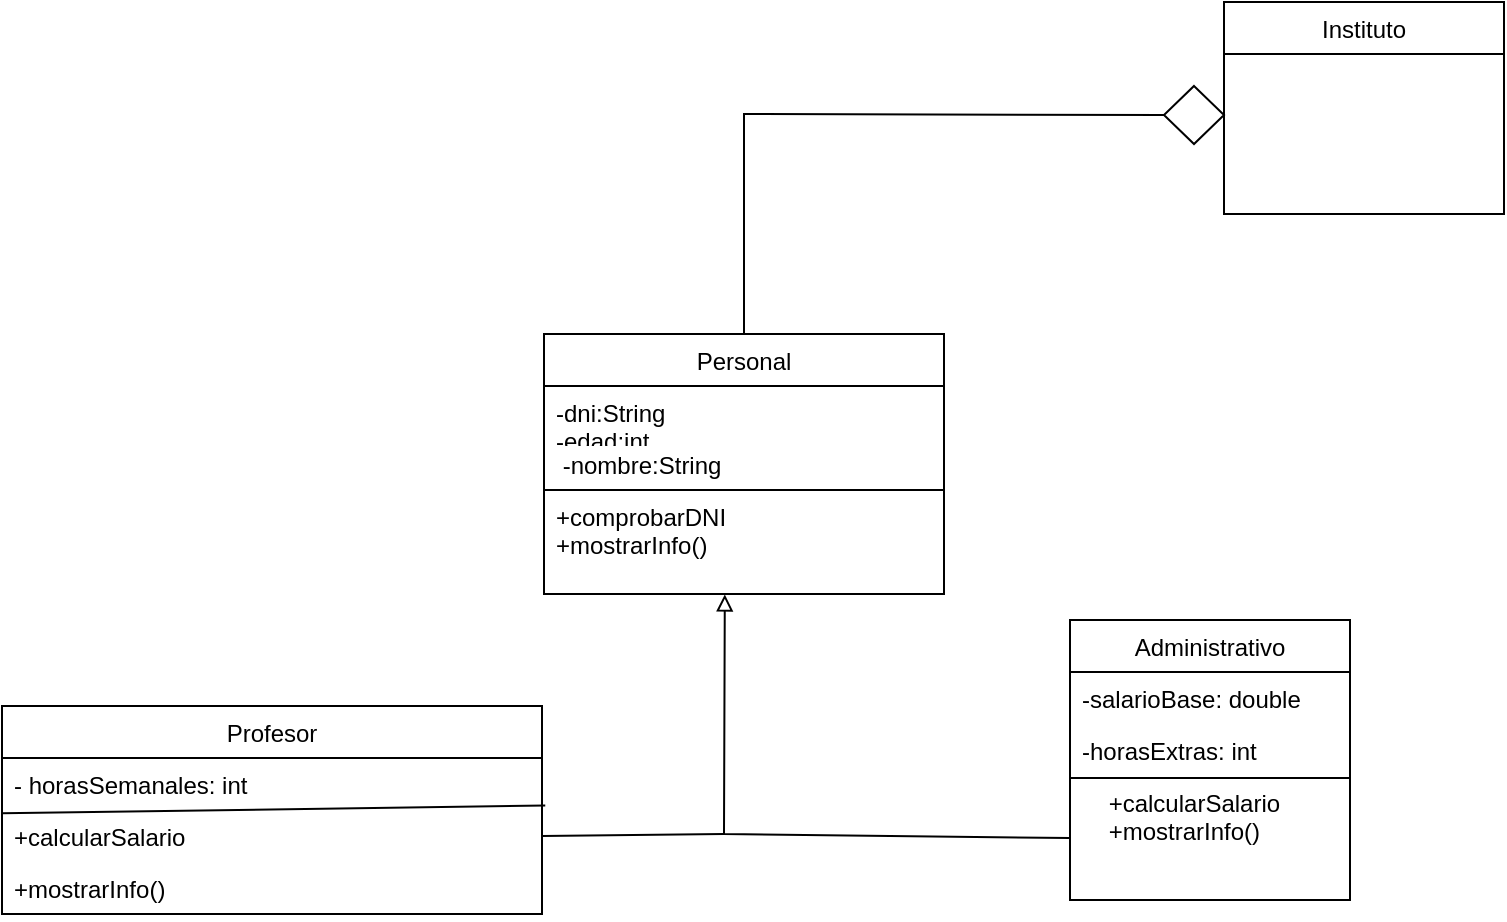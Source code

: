 <mxfile version="16.4.3" type="device"><diagram id="CSyp6j7B6hTInu0MOW4q" name="Page-1"><mxGraphModel dx="1038" dy="579" grid="1" gridSize="10" guides="1" tooltips="1" connect="1" arrows="1" fold="1" page="1" pageScale="1" pageWidth="827" pageHeight="1169" math="0" shadow="0"><root><mxCell id="0"/><mxCell id="1" parent="0"/><mxCell id="wDTNNn3-hj5MRjamyZPw-2" value="Profesor" style="swimlane;fontStyle=0;childLayout=stackLayout;horizontal=1;startSize=26;fillColor=none;horizontalStack=0;resizeParent=1;resizeParentMax=0;resizeLast=0;collapsible=1;marginBottom=0;" vertex="1" parent="1"><mxGeometry x="39" y="406" width="270" height="104" as="geometry"/></mxCell><mxCell id="wDTNNn3-hj5MRjamyZPw-3" value="- horasSemanales: int" style="text;strokeColor=none;fillColor=none;align=left;verticalAlign=top;spacingLeft=4;spacingRight=4;overflow=hidden;rotatable=0;points=[[0,0.5],[1,0.5]];portConstraint=eastwest;" vertex="1" parent="wDTNNn3-hj5MRjamyZPw-2"><mxGeometry y="26" width="270" height="26" as="geometry"/></mxCell><mxCell id="wDTNNn3-hj5MRjamyZPw-15" value="" style="endArrow=none;html=1;rounded=0;entryX=1.006;entryY=-0.085;entryDx=0;entryDy=0;entryPerimeter=0;exitX=0.017;exitY=0.977;exitDx=0;exitDy=0;exitPerimeter=0;" edge="1" parent="wDTNNn3-hj5MRjamyZPw-2" target="wDTNNn3-hj5MRjamyZPw-4"><mxGeometry width="50" height="50" relative="1" as="geometry"><mxPoint x="1.137e-13" y="53.612" as="sourcePoint"/><mxPoint x="137.62" y="52.0" as="targetPoint"/></mxGeometry></mxCell><mxCell id="wDTNNn3-hj5MRjamyZPw-4" value="+calcularSalario" style="text;strokeColor=none;fillColor=none;align=left;verticalAlign=top;spacingLeft=4;spacingRight=4;overflow=hidden;rotatable=0;points=[[0,0.5],[1,0.5]];portConstraint=eastwest;" vertex="1" parent="wDTNNn3-hj5MRjamyZPw-2"><mxGeometry y="52" width="270" height="26" as="geometry"/></mxCell><mxCell id="wDTNNn3-hj5MRjamyZPw-5" value="+mostrarInfo()" style="text;strokeColor=none;fillColor=none;align=left;verticalAlign=top;spacingLeft=4;spacingRight=4;overflow=hidden;rotatable=0;points=[[0,0.5],[1,0.5]];portConstraint=eastwest;" vertex="1" parent="wDTNNn3-hj5MRjamyZPw-2"><mxGeometry y="78" width="270" height="26" as="geometry"/></mxCell><mxCell id="wDTNNn3-hj5MRjamyZPw-6" value="Personal" style="swimlane;fontStyle=0;childLayout=stackLayout;horizontal=1;startSize=26;fillColor=none;horizontalStack=0;resizeParent=1;resizeParentMax=0;resizeLast=0;collapsible=1;marginBottom=0;" vertex="1" parent="1"><mxGeometry x="310" y="220" width="200" height="130" as="geometry"/></mxCell><mxCell id="wDTNNn3-hj5MRjamyZPw-7" value="-dni:String&#10;-edad:int" style="text;strokeColor=none;fillColor=none;align=left;verticalAlign=top;spacingLeft=4;spacingRight=4;overflow=hidden;rotatable=0;points=[[0,0.5],[1,0.5]];portConstraint=eastwest;" vertex="1" parent="wDTNNn3-hj5MRjamyZPw-6"><mxGeometry y="26" width="200" height="26" as="geometry"/></mxCell><mxCell id="wDTNNn3-hj5MRjamyZPw-8" value=" -nombre:String" style="text;strokeColor=none;fillColor=none;align=left;verticalAlign=top;spacingLeft=4;spacingRight=4;overflow=hidden;rotatable=0;points=[[0,0.5],[1,0.5]];portConstraint=eastwest;" vertex="1" parent="wDTNNn3-hj5MRjamyZPw-6"><mxGeometry y="52" width="200" height="26" as="geometry"/></mxCell><mxCell id="wDTNNn3-hj5MRjamyZPw-16" value="" style="endArrow=none;html=1;rounded=0;entryX=1;entryY=0;entryDx=0;entryDy=0;entryPerimeter=0;exitX=0.017;exitY=0.977;exitDx=0;exitDy=0;exitPerimeter=0;" edge="1" parent="wDTNNn3-hj5MRjamyZPw-6" target="wDTNNn3-hj5MRjamyZPw-9"><mxGeometry width="50" height="50" relative="1" as="geometry"><mxPoint x="1.137e-13" y="78.002" as="sourcePoint"/><mxPoint x="137.62" y="73.33" as="targetPoint"/></mxGeometry></mxCell><mxCell id="wDTNNn3-hj5MRjamyZPw-9" value="+comprobarDNI&#10;+mostrarInfo()" style="text;strokeColor=none;fillColor=none;align=left;verticalAlign=top;spacingLeft=4;spacingRight=4;overflow=hidden;rotatable=0;points=[[0,0.5],[1,0.5]];portConstraint=eastwest;" vertex="1" parent="wDTNNn3-hj5MRjamyZPw-6"><mxGeometry y="78" width="200" height="52" as="geometry"/></mxCell><mxCell id="wDTNNn3-hj5MRjamyZPw-10" value="Administrativo" style="swimlane;fontStyle=0;childLayout=stackLayout;horizontal=1;startSize=26;fillColor=none;horizontalStack=0;resizeParent=1;resizeParentMax=0;resizeLast=0;collapsible=1;marginBottom=0;" vertex="1" parent="1"><mxGeometry x="573" y="363" width="140" height="140" as="geometry"/></mxCell><mxCell id="wDTNNn3-hj5MRjamyZPw-11" value="-salarioBase: double" style="text;strokeColor=none;fillColor=none;align=left;verticalAlign=top;spacingLeft=4;spacingRight=4;overflow=hidden;rotatable=0;points=[[0,0.5],[1,0.5]];portConstraint=eastwest;" vertex="1" parent="wDTNNn3-hj5MRjamyZPw-10"><mxGeometry y="26" width="140" height="26" as="geometry"/></mxCell><mxCell id="wDTNNn3-hj5MRjamyZPw-12" value="-horasExtras: int" style="text;strokeColor=none;fillColor=none;align=left;verticalAlign=top;spacingLeft=4;spacingRight=4;overflow=hidden;rotatable=0;points=[[0,0.5],[1,0.5]];portConstraint=eastwest;" vertex="1" parent="wDTNNn3-hj5MRjamyZPw-10"><mxGeometry y="52" width="140" height="26" as="geometry"/></mxCell><mxCell id="wDTNNn3-hj5MRjamyZPw-13" value="    +calcularSalario&#10;    +mostrarInfo()" style="text;strokeColor=none;fillColor=none;align=left;verticalAlign=top;spacingLeft=4;spacingRight=4;overflow=hidden;rotatable=0;points=[[0,0.5],[1,0.5]];portConstraint=eastwest;" vertex="1" parent="wDTNNn3-hj5MRjamyZPw-10"><mxGeometry y="78" width="140" height="62" as="geometry"/></mxCell><mxCell id="wDTNNn3-hj5MRjamyZPw-14" value="" style="endArrow=none;html=1;rounded=0;entryX=1;entryY=1.038;entryDx=0;entryDy=0;entryPerimeter=0;" edge="1" parent="wDTNNn3-hj5MRjamyZPw-10" target="wDTNNn3-hj5MRjamyZPw-12"><mxGeometry width="50" height="50" relative="1" as="geometry"><mxPoint y="79" as="sourcePoint"/><mxPoint x="130" y="73" as="targetPoint"/></mxGeometry></mxCell><mxCell id="wDTNNn3-hj5MRjamyZPw-17" value="Instituto" style="swimlane;fontStyle=0;childLayout=stackLayout;horizontal=1;startSize=26;fillColor=none;horizontalStack=0;resizeParent=1;resizeParentMax=0;resizeLast=0;collapsible=1;marginBottom=0;" vertex="1" parent="1"><mxGeometry x="650" y="54" width="140" height="106" as="geometry"/></mxCell><mxCell id="wDTNNn3-hj5MRjamyZPw-18" value=" " style="text;strokeColor=none;fillColor=none;align=left;verticalAlign=top;spacingLeft=4;spacingRight=4;overflow=hidden;rotatable=0;points=[[0,0.5],[1,0.5]];portConstraint=eastwest;" vertex="1" parent="wDTNNn3-hj5MRjamyZPw-17"><mxGeometry y="26" width="140" height="26" as="geometry"/></mxCell><mxCell id="wDTNNn3-hj5MRjamyZPw-19" value=" " style="text;strokeColor=none;fillColor=none;align=left;verticalAlign=top;spacingLeft=4;spacingRight=4;overflow=hidden;rotatable=0;points=[[0,0.5],[1,0.5]];portConstraint=eastwest;" vertex="1" parent="wDTNNn3-hj5MRjamyZPw-17"><mxGeometry y="52" width="140" height="28" as="geometry"/></mxCell><mxCell id="wDTNNn3-hj5MRjamyZPw-20" value=" " style="text;strokeColor=none;fillColor=none;align=left;verticalAlign=top;spacingLeft=4;spacingRight=4;overflow=hidden;rotatable=0;points=[[0,0.5],[1,0.5]];portConstraint=eastwest;" vertex="1" parent="wDTNNn3-hj5MRjamyZPw-17"><mxGeometry y="80" width="140" height="26" as="geometry"/></mxCell><mxCell id="wDTNNn3-hj5MRjamyZPw-25" value="" style="endArrow=none;html=1;rounded=0;exitX=0.452;exitY=1.004;exitDx=0;exitDy=0;entryX=0;entryY=0.5;entryDx=0;entryDy=0;startArrow=block;startFill=0;exitPerimeter=0;" edge="1" parent="1" source="wDTNNn3-hj5MRjamyZPw-9" target="wDTNNn3-hj5MRjamyZPw-13"><mxGeometry width="50" height="50" relative="1" as="geometry"><mxPoint x="390" y="320" as="sourcePoint"/><mxPoint x="440" y="270" as="targetPoint"/><Array as="points"><mxPoint x="400" y="470"/></Array></mxGeometry></mxCell><mxCell id="wDTNNn3-hj5MRjamyZPw-26" value="" style="endArrow=none;html=1;rounded=0;exitX=1;exitY=0.5;exitDx=0;exitDy=0;" edge="1" parent="1" source="wDTNNn3-hj5MRjamyZPw-4"><mxGeometry width="50" height="50" relative="1" as="geometry"><mxPoint x="390" y="320" as="sourcePoint"/><mxPoint x="400" y="470" as="targetPoint"/></mxGeometry></mxCell><mxCell id="wDTNNn3-hj5MRjamyZPw-27" value="" style="endArrow=none;html=1;rounded=0;exitX=0.5;exitY=0;exitDx=0;exitDy=0;startArrow=none;startFill=0;entryX=0;entryY=0.5;entryDx=0;entryDy=0;" edge="1" parent="1" source="wDTNNn3-hj5MRjamyZPw-6" target="wDTNNn3-hj5MRjamyZPw-28"><mxGeometry width="50" height="50" relative="1" as="geometry"><mxPoint x="390" y="320" as="sourcePoint"/><mxPoint x="580" y="110" as="targetPoint"/><Array as="points"><mxPoint x="410" y="110"/></Array></mxGeometry></mxCell><mxCell id="wDTNNn3-hj5MRjamyZPw-28" value="" style="rhombus;whiteSpace=wrap;html=1;" vertex="1" parent="1"><mxGeometry x="620" y="96" width="30" height="29" as="geometry"/></mxCell></root></mxGraphModel></diagram></mxfile>